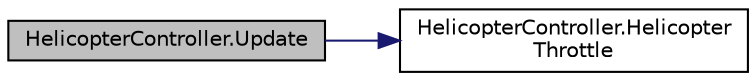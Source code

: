digraph "HelicopterController.Update"
{
  edge [fontname="Helvetica",fontsize="10",labelfontname="Helvetica",labelfontsize="10"];
  node [fontname="Helvetica",fontsize="10",shape=record];
  rankdir="LR";
  Node9 [label="HelicopterController.Update",height=0.2,width=0.4,color="black", fillcolor="grey75", style="filled", fontcolor="black"];
  Node9 -> Node10 [color="midnightblue",fontsize="10",style="solid",fontname="Helvetica"];
  Node10 [label="HelicopterController.Helicopter\lThrottle",height=0.2,width=0.4,color="black", fillcolor="white", style="filled",URL="$class_helicopter_controller.html#aeb5d4c8357c8e48c1fd50af1cc9c2790",tooltip="Determine how much force to add to the throttle for up and down arrow keys "];
}

